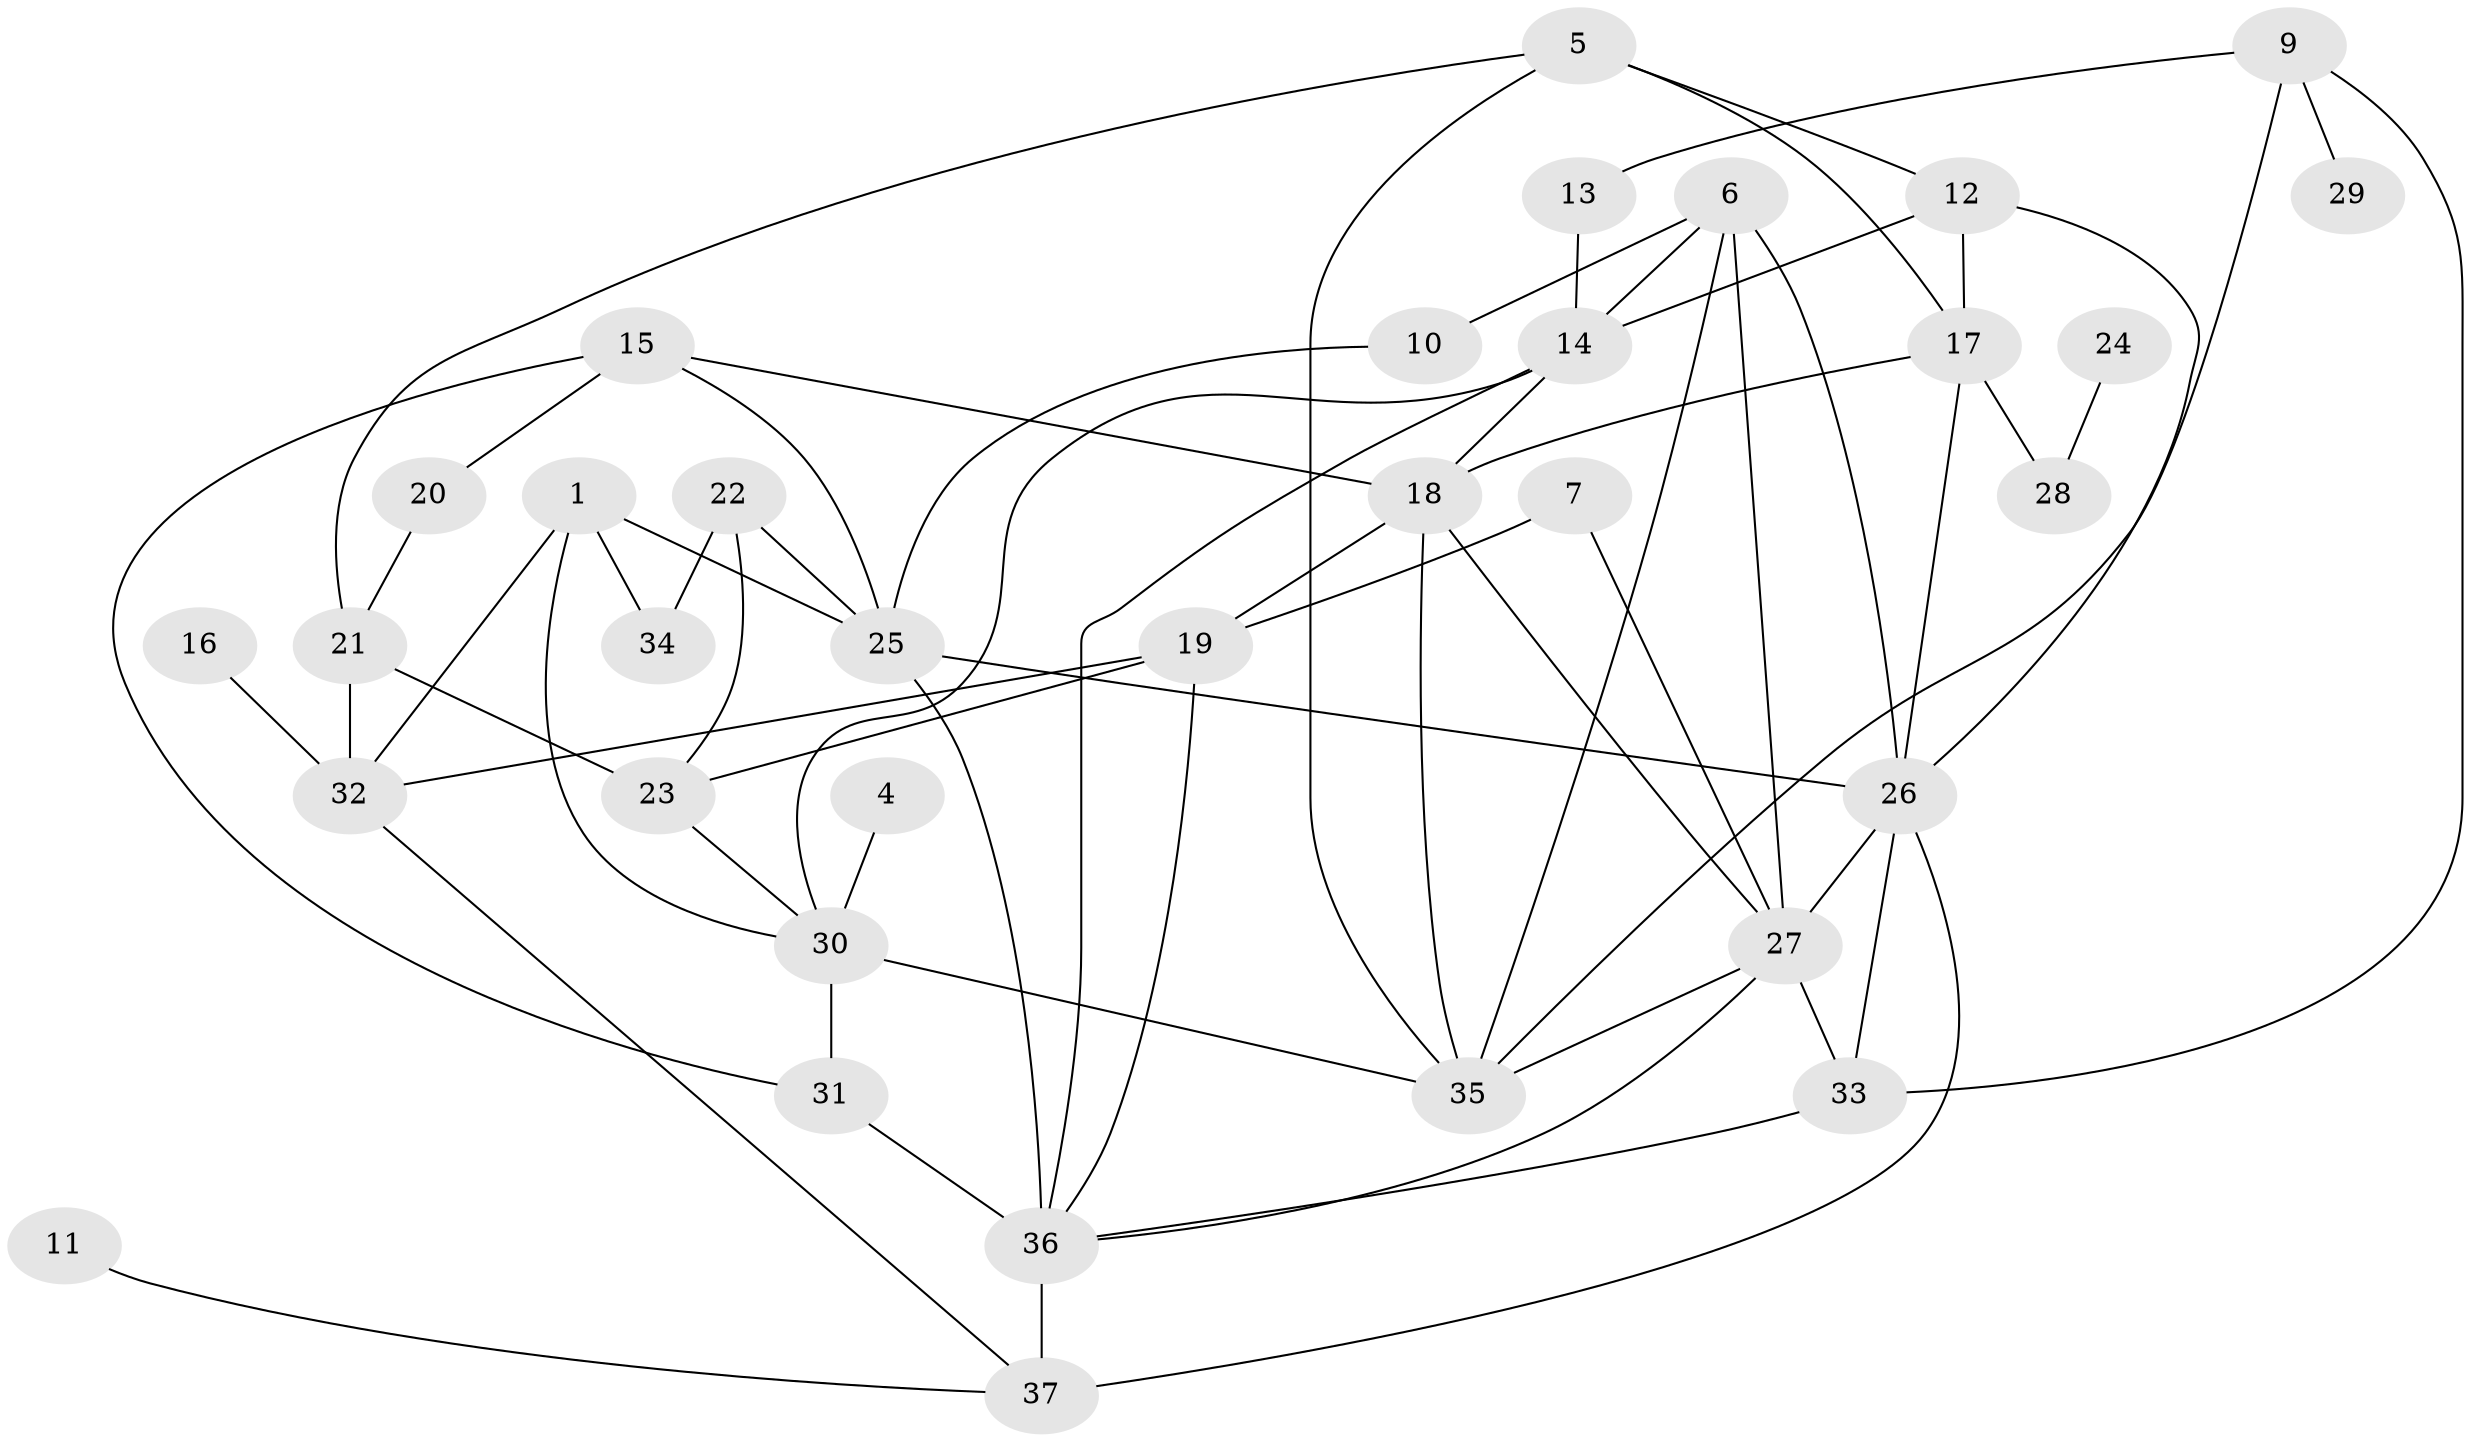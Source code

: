 // original degree distribution, {3: 0.1780821917808219, 2: 0.2602739726027397, 4: 0.1917808219178082, 0: 0.0410958904109589, 1: 0.1232876712328767, 5: 0.1232876712328767, 6: 0.0684931506849315, 7: 0.0136986301369863}
// Generated by graph-tools (version 1.1) at 2025/00/03/09/25 03:00:50]
// undirected, 34 vertices, 65 edges
graph export_dot {
graph [start="1"]
  node [color=gray90,style=filled];
  1;
  4;
  5;
  6;
  7;
  9;
  10;
  11;
  12;
  13;
  14;
  15;
  16;
  17;
  18;
  19;
  20;
  21;
  22;
  23;
  24;
  25;
  26;
  27;
  28;
  29;
  30;
  31;
  32;
  33;
  34;
  35;
  36;
  37;
  1 -- 25 [weight=1.0];
  1 -- 30 [weight=1.0];
  1 -- 32 [weight=1.0];
  1 -- 34 [weight=1.0];
  4 -- 30 [weight=2.0];
  5 -- 12 [weight=1.0];
  5 -- 17 [weight=1.0];
  5 -- 21 [weight=1.0];
  5 -- 35 [weight=1.0];
  6 -- 10 [weight=1.0];
  6 -- 14 [weight=1.0];
  6 -- 26 [weight=2.0];
  6 -- 27 [weight=1.0];
  6 -- 35 [weight=1.0];
  7 -- 19 [weight=1.0];
  7 -- 27 [weight=1.0];
  9 -- 13 [weight=1.0];
  9 -- 29 [weight=1.0];
  9 -- 33 [weight=1.0];
  9 -- 35 [weight=1.0];
  10 -- 25 [weight=1.0];
  11 -- 37 [weight=1.0];
  12 -- 14 [weight=1.0];
  12 -- 17 [weight=1.0];
  12 -- 26 [weight=1.0];
  13 -- 14 [weight=1.0];
  14 -- 18 [weight=1.0];
  14 -- 30 [weight=1.0];
  14 -- 36 [weight=2.0];
  15 -- 18 [weight=1.0];
  15 -- 20 [weight=1.0];
  15 -- 25 [weight=1.0];
  15 -- 31 [weight=1.0];
  16 -- 32 [weight=1.0];
  17 -- 18 [weight=1.0];
  17 -- 26 [weight=1.0];
  17 -- 28 [weight=1.0];
  18 -- 19 [weight=1.0];
  18 -- 27 [weight=1.0];
  18 -- 35 [weight=1.0];
  19 -- 23 [weight=2.0];
  19 -- 32 [weight=1.0];
  19 -- 36 [weight=1.0];
  20 -- 21 [weight=1.0];
  21 -- 23 [weight=1.0];
  21 -- 32 [weight=1.0];
  22 -- 23 [weight=1.0];
  22 -- 25 [weight=2.0];
  22 -- 34 [weight=1.0];
  23 -- 30 [weight=1.0];
  24 -- 28 [weight=1.0];
  25 -- 26 [weight=1.0];
  25 -- 36 [weight=3.0];
  26 -- 27 [weight=2.0];
  26 -- 33 [weight=1.0];
  26 -- 37 [weight=1.0];
  27 -- 33 [weight=1.0];
  27 -- 35 [weight=2.0];
  27 -- 36 [weight=1.0];
  30 -- 31 [weight=1.0];
  30 -- 35 [weight=1.0];
  31 -- 36 [weight=1.0];
  32 -- 37 [weight=1.0];
  33 -- 36 [weight=1.0];
  36 -- 37 [weight=2.0];
}

